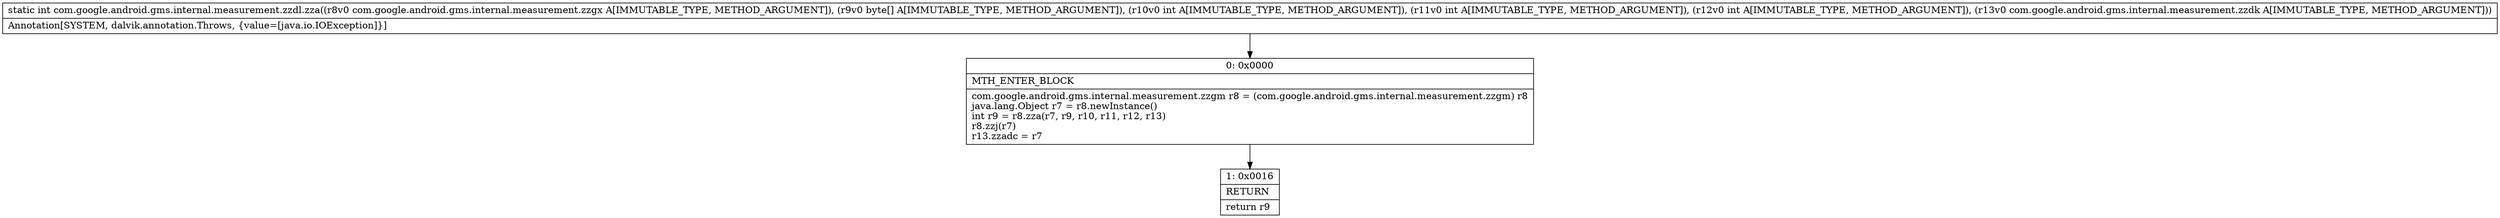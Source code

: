 digraph "CFG forcom.google.android.gms.internal.measurement.zzdl.zza(Lcom\/google\/android\/gms\/internal\/measurement\/zzgx;[BIIILcom\/google\/android\/gms\/internal\/measurement\/zzdk;)I" {
Node_0 [shape=record,label="{0\:\ 0x0000|MTH_ENTER_BLOCK\l|com.google.android.gms.internal.measurement.zzgm r8 = (com.google.android.gms.internal.measurement.zzgm) r8\ljava.lang.Object r7 = r8.newInstance()\lint r9 = r8.zza(r7, r9, r10, r11, r12, r13)\lr8.zzj(r7)\lr13.zzadc = r7\l}"];
Node_1 [shape=record,label="{1\:\ 0x0016|RETURN\l|return r9\l}"];
MethodNode[shape=record,label="{static int com.google.android.gms.internal.measurement.zzdl.zza((r8v0 com.google.android.gms.internal.measurement.zzgx A[IMMUTABLE_TYPE, METHOD_ARGUMENT]), (r9v0 byte[] A[IMMUTABLE_TYPE, METHOD_ARGUMENT]), (r10v0 int A[IMMUTABLE_TYPE, METHOD_ARGUMENT]), (r11v0 int A[IMMUTABLE_TYPE, METHOD_ARGUMENT]), (r12v0 int A[IMMUTABLE_TYPE, METHOD_ARGUMENT]), (r13v0 com.google.android.gms.internal.measurement.zzdk A[IMMUTABLE_TYPE, METHOD_ARGUMENT]))  | Annotation[SYSTEM, dalvik.annotation.Throws, \{value=[java.io.IOException]\}]\l}"];
MethodNode -> Node_0;
Node_0 -> Node_1;
}

